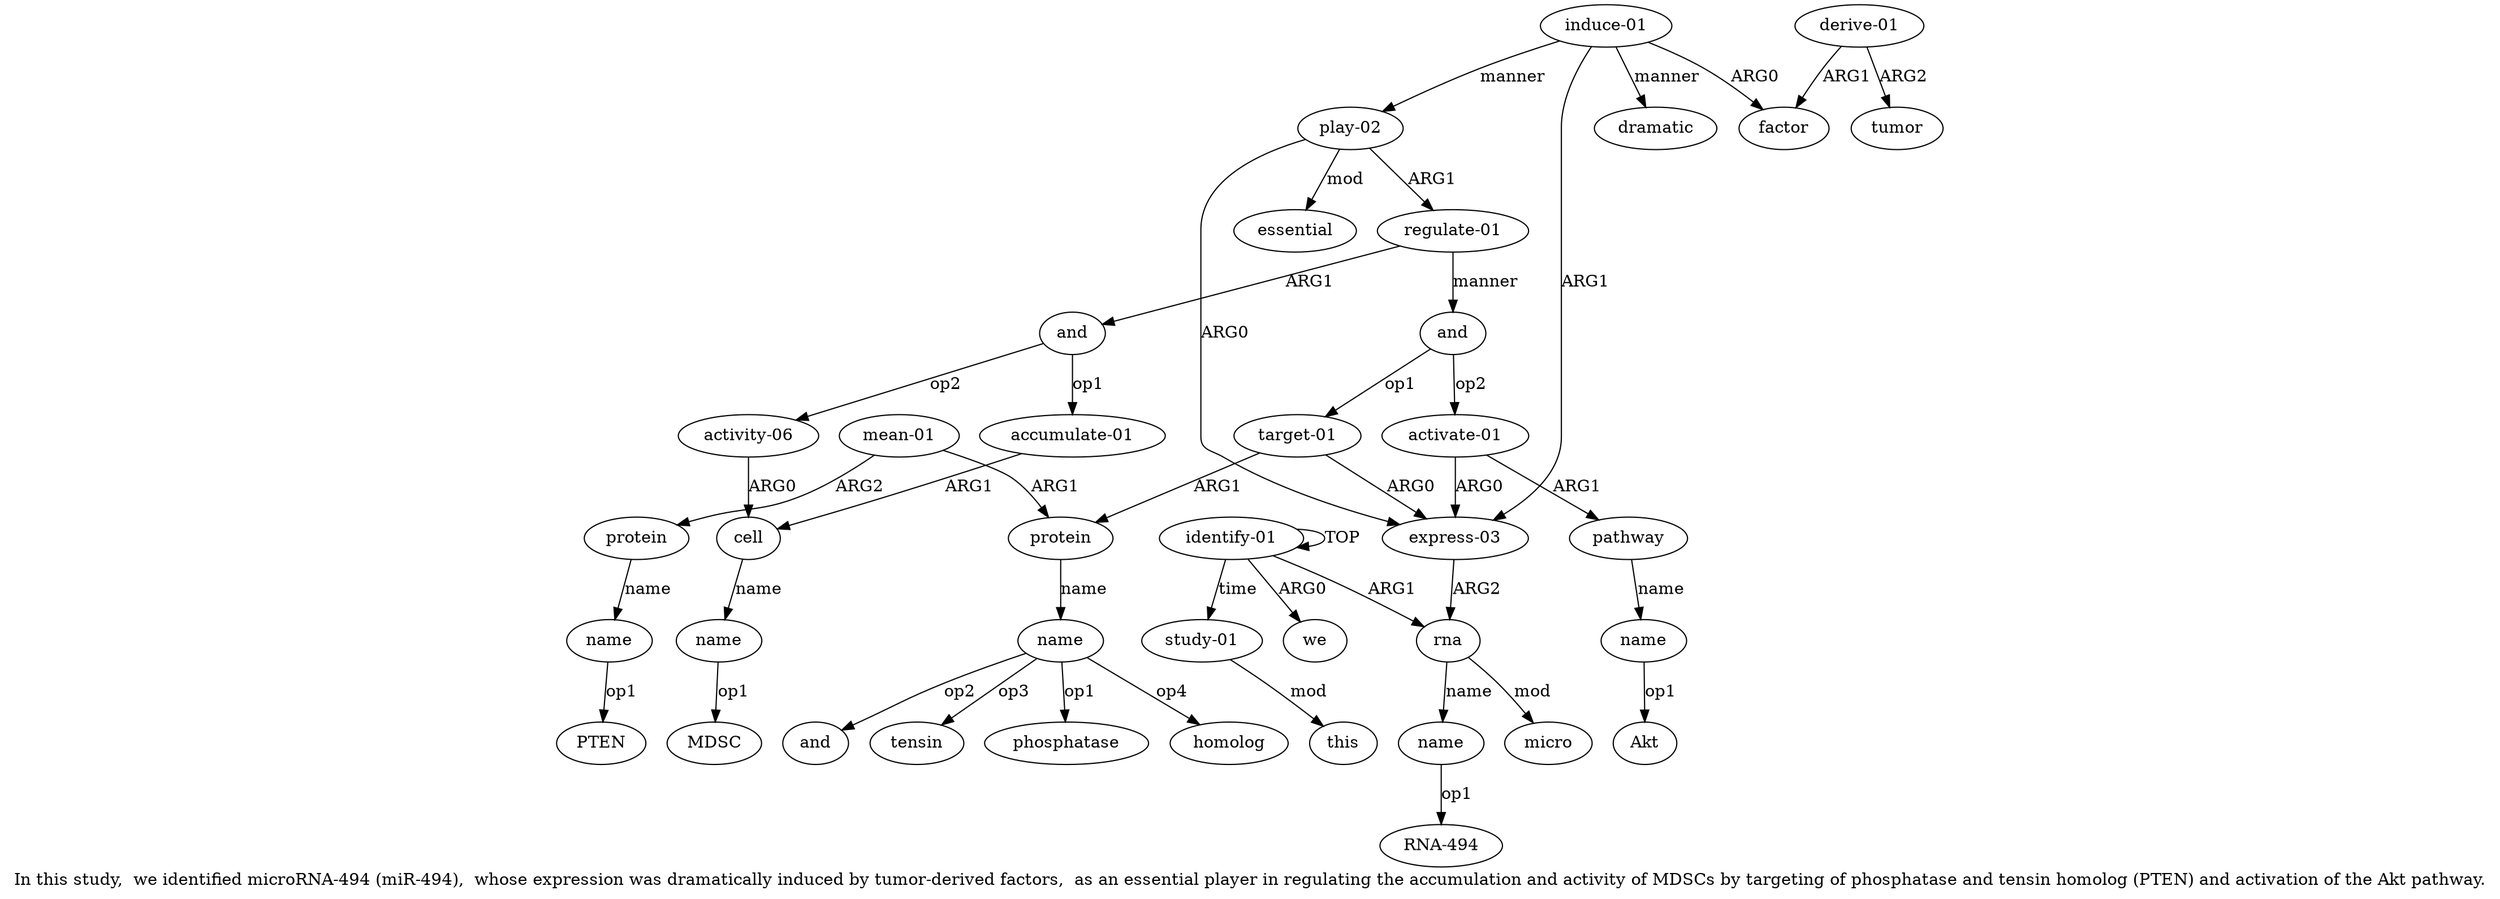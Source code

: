 digraph  {
	graph [label="In this study,  we identified microRNA-494 (miR-494),  whose expression was dramatically induced by tumor-derived factors,  as an \
essential player in regulating the accumulation and activity of MDSCs by targeting of phosphatase and tensin homolog (PTEN) and \
activation of the Akt pathway."];
	node [label="\N"];
	a20	 [color=black,
		gold_ind=20,
		gold_label=protein,
		label=protein,
		test_ind=20,
		test_label=protein];
	a21	 [color=black,
		gold_ind=21,
		gold_label=name,
		label=name,
		test_ind=21,
		test_label=name];
	a20 -> a21 [key=0,
	color=black,
	gold_label=name,
	label=name,
	test_label=name];
"a21 phosphatase" [color=black,
	gold_ind=-1,
	gold_label=phosphatase,
	label=phosphatase,
	test_ind=-1,
	test_label=phosphatase];
a21 -> "a21 phosphatase" [key=0,
color=black,
gold_label=op1,
label=op1,
test_label=op1];
"a21 homolog" [color=black,
gold_ind=-1,
gold_label=homolog,
label=homolog,
test_ind=-1,
test_label=homolog];
a21 -> "a21 homolog" [key=0,
color=black,
gold_label=op4,
label=op4,
test_label=op4];
"a21 and" [color=black,
gold_ind=-1,
gold_label=and,
label=and,
test_ind=-1,
test_label=and];
a21 -> "a21 and" [key=0,
color=black,
gold_label=op2,
label=op2,
test_label=op2];
"a21 tensin" [color=black,
gold_ind=-1,
gold_label=tensin,
label=tensin,
test_ind=-1,
test_label=tensin];
a21 -> "a21 tensin" [key=0,
color=black,
gold_label=op3,
label=op3,
test_label=op3];
a22 [color=black,
gold_ind=22,
gold_label="mean-01",
label="mean-01",
test_ind=22,
test_label="mean-01"];
a22 -> a20 [key=0,
color=black,
gold_label=ARG1,
label=ARG1,
test_label=ARG1];
a23 [color=black,
gold_ind=23,
gold_label=protein,
label=protein,
test_ind=23,
test_label=protein];
a22 -> a23 [key=0,
color=black,
gold_label=ARG2,
label=ARG2,
test_label=ARG2];
a24 [color=black,
gold_ind=24,
gold_label=name,
label=name,
test_ind=24,
test_label=name];
a23 -> a24 [key=0,
color=black,
gold_label=name,
label=name,
test_label=name];
"a24 PTEN" [color=black,
gold_ind=-1,
gold_label=PTEN,
label=PTEN,
test_ind=-1,
test_label=PTEN];
a24 -> "a24 PTEN" [key=0,
color=black,
gold_label=op1,
label=op1,
test_label=op1];
a25 [color=black,
gold_ind=25,
gold_label="activate-01",
label="activate-01",
test_ind=25,
test_label="activate-01"];
a26 [color=black,
gold_ind=26,
gold_label=pathway,
label=pathway,
test_ind=26,
test_label=pathway];
a25 -> a26 [key=0,
color=black,
gold_label=ARG1,
label=ARG1,
test_label=ARG1];
a5 [color=black,
gold_ind=5,
gold_label="express-03",
label="express-03",
test_ind=5,
test_label="express-03"];
a25 -> a5 [key=0,
color=black,
gold_label=ARG0,
label=ARG0,
test_label=ARG0];
a27 [color=black,
gold_ind=27,
gold_label=name,
label=name,
test_ind=27,
test_label=name];
a26 -> a27 [key=0,
color=black,
gold_label=name,
label=name,
test_label=name];
"a27 Akt" [color=black,
gold_ind=-1,
gold_label=Akt,
label=Akt,
test_ind=-1,
test_label=Akt];
a27 -> "a27 Akt" [key=0,
color=black,
gold_label=op1,
label=op1,
test_label=op1];
a28 [color=black,
gold_ind=28,
gold_label=essential,
label=essential,
test_ind=28,
test_label=essential];
a29 [color=black,
gold_ind=29,
gold_label="study-01",
label="study-01",
test_ind=29,
test_label="study-01"];
a30 [color=black,
gold_ind=30,
gold_label=this,
label=this,
test_ind=30,
test_label=this];
a29 -> a30 [key=0,
color=black,
gold_label=mod,
label=mod,
test_label=mod];
"a16 MDSC" [color=black,
gold_ind=-1,
gold_label=MDSC,
label=MDSC,
test_ind=-1,
test_label=MDSC];
a15 [color=black,
gold_ind=15,
gold_label=cell,
label=cell,
test_ind=15,
test_label=cell];
a16 [color=black,
gold_ind=16,
gold_label=name,
label=name,
test_ind=16,
test_label=name];
a15 -> a16 [key=0,
color=black,
gold_label=name,
label=name,
test_label=name];
a14 [color=black,
gold_ind=14,
gold_label="accumulate-01",
label="accumulate-01",
test_ind=14,
test_label="accumulate-01"];
a14 -> a15 [key=0,
color=black,
gold_label=ARG1,
label=ARG1,
test_label=ARG1];
a17 [color=black,
gold_ind=17,
gold_label="activity-06",
label="activity-06",
test_ind=17,
test_label="activity-06"];
a17 -> a15 [key=0,
color=black,
gold_label=ARG0,
label=ARG0,
test_label=ARG0];
a16 -> "a16 MDSC" [key=0,
color=black,
gold_label=op1,
label=op1,
test_label=op1];
a11 [color=black,
gold_ind=11,
gold_label="play-02",
label="play-02",
test_ind=11,
test_label="play-02"];
a11 -> a28 [key=0,
color=black,
gold_label=mod,
label=mod,
test_label=mod];
a12 [color=black,
gold_ind=12,
gold_label="regulate-01",
label="regulate-01",
test_ind=12,
test_label="regulate-01"];
a11 -> a12 [key=0,
color=black,
gold_label=ARG1,
label=ARG1,
test_label=ARG1];
a11 -> a5 [key=0,
color=black,
gold_label=ARG0,
label=ARG0,
test_label=ARG0];
a10 [color=black,
gold_ind=10,
gold_label=dramatic,
label=dramatic,
test_ind=10,
test_label=dramatic];
a13 [color=black,
gold_ind=13,
gold_label=and,
label=and,
test_ind=13,
test_label=and];
a13 -> a14 [key=0,
color=black,
gold_label=op1,
label=op1,
test_label=op1];
a13 -> a17 [key=0,
color=black,
gold_label=op2,
label=op2,
test_label=op2];
a12 -> a13 [key=0,
color=black,
gold_label=ARG1,
label=ARG1,
test_label=ARG1];
a18 [color=black,
gold_ind=18,
gold_label=and,
label=and,
test_ind=18,
test_label=and];
a12 -> a18 [key=0,
color=black,
gold_label=manner,
label=manner,
test_label=manner];
a19 [color=black,
gold_ind=19,
gold_label="target-01",
label="target-01",
test_ind=19,
test_label="target-01"];
a19 -> a20 [key=0,
color=black,
gold_label=ARG1,
label=ARG1,
test_label=ARG1];
a19 -> a5 [key=0,
color=black,
gold_label=ARG0,
label=ARG0,
test_label=ARG0];
a18 -> a25 [key=0,
color=black,
gold_label=op2,
label=op2,
test_label=op2];
a18 -> a19 [key=0,
color=black,
gold_label=op1,
label=op1,
test_label=op1];
a1 [color=black,
gold_ind=1,
gold_label=we,
label=we,
test_ind=1,
test_label=we];
a0 [color=black,
gold_ind=0,
gold_label="identify-01",
label="identify-01",
test_ind=0,
test_label="identify-01"];
a0 -> a29 [key=0,
color=black,
gold_label=time,
label=time,
test_label=time];
a0 -> a1 [key=0,
color=black,
gold_label=ARG0,
label=ARG0,
test_label=ARG0];
a0 -> a0 [key=0,
color=black,
gold_label=TOP,
label=TOP,
test_label=TOP];
a2 [color=black,
gold_ind=2,
gold_label=rna,
label=rna,
test_ind=2,
test_label=rna];
a0 -> a2 [key=0,
color=black,
gold_label=ARG1,
label=ARG1,
test_label=ARG1];
a3 [color=black,
gold_ind=3,
gold_label=name,
label=name,
test_ind=3,
test_label=name];
"a3 RNA-494" [color=black,
gold_ind=-1,
gold_label="RNA-494",
label="RNA-494",
test_ind=-1,
test_label="RNA-494"];
a3 -> "a3 RNA-494" [key=0,
color=black,
gold_label=op1,
label=op1,
test_label=op1];
a2 -> a3 [key=0,
color=black,
gold_label=name,
label=name,
test_label=name];
a4 [color=black,
gold_ind=4,
gold_label=micro,
label=micro,
test_ind=4,
test_label=micro];
a2 -> a4 [key=0,
color=black,
gold_label=mod,
label=mod,
test_label=mod];
a5 -> a2 [key=0,
color=black,
gold_label=ARG2,
label=ARG2,
test_label=ARG2];
a7 [color=black,
gold_ind=7,
gold_label=factor,
label=factor,
test_ind=7,
test_label=factor];
a6 [color=black,
gold_ind=6,
gold_label="induce-01",
label="induce-01",
test_ind=6,
test_label="induce-01"];
a6 -> a11 [key=0,
color=black,
gold_label=manner,
label=manner,
test_label=manner];
a6 -> a10 [key=0,
color=black,
gold_label=manner,
label=manner,
test_label=manner];
a6 -> a5 [key=0,
color=black,
gold_label=ARG1,
label=ARG1,
test_label=ARG1];
a6 -> a7 [key=0,
color=black,
gold_label=ARG0,
label=ARG0,
test_label=ARG0];
a9 [color=black,
gold_ind=9,
gold_label=tumor,
label=tumor,
test_ind=9,
test_label=tumor];
a8 [color=black,
gold_ind=8,
gold_label="derive-01",
label="derive-01",
test_ind=8,
test_label="derive-01"];
a8 -> a7 [key=0,
color=black,
gold_label=ARG1,
label=ARG1,
test_label=ARG1];
a8 -> a9 [key=0,
color=black,
gold_label=ARG2,
label=ARG2,
test_label=ARG2];
}
